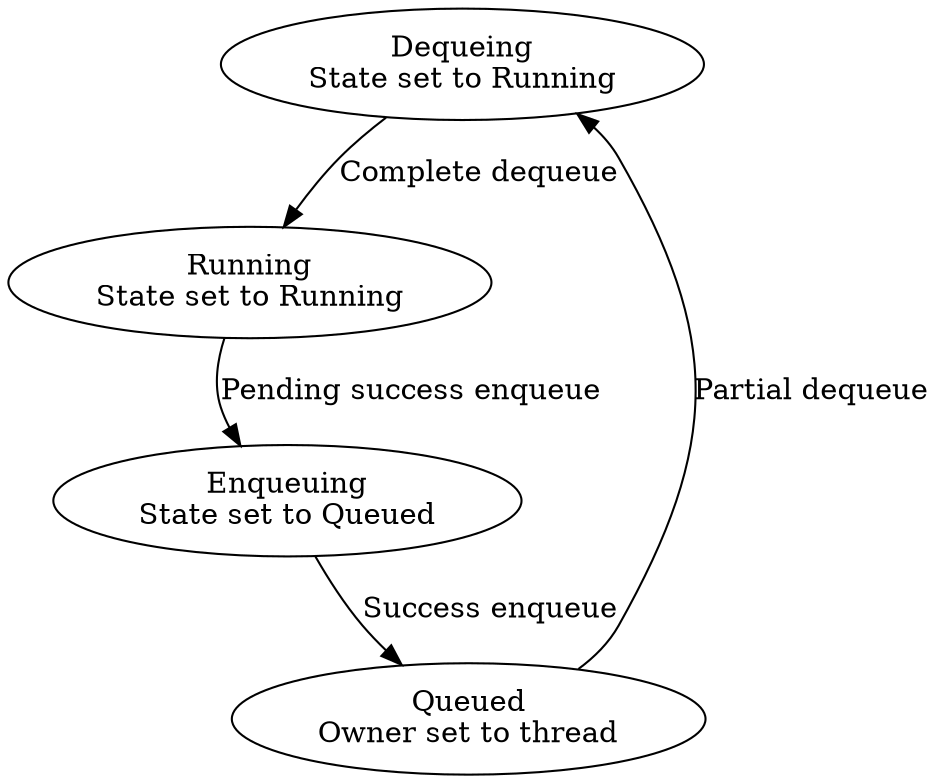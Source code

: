 
digraph {
  shape=square
  RunningQueued [label="Dequeing\nState set to Running"];
  Running [label="Running\nState set to Running"];
  QueuedOwner [label="Queued\nOwner set to thread"];
  Queued [label="Enqueuing\nState set to Queued"];

  Running -> Queued [label="Pending success enqueue"];
  Queued -> QueuedOwner [label="Success enqueue"];
  QueuedOwner -> RunningQueued [label="Partial dequeue"];
  RunningQueued -> Running [label="Complete dequeue"];
}
